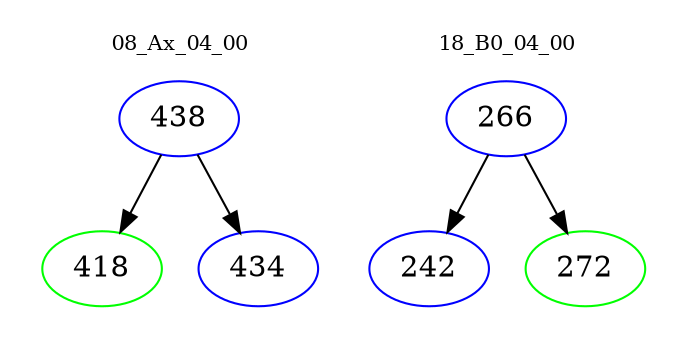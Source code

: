 digraph{
subgraph cluster_0 {
color = white
label = "08_Ax_04_00";
fontsize=10;
T0_438 [label="438", color="blue"]
T0_438 -> T0_418 [color="black"]
T0_418 [label="418", color="green"]
T0_438 -> T0_434 [color="black"]
T0_434 [label="434", color="blue"]
}
subgraph cluster_1 {
color = white
label = "18_B0_04_00";
fontsize=10;
T1_266 [label="266", color="blue"]
T1_266 -> T1_242 [color="black"]
T1_242 [label="242", color="blue"]
T1_266 -> T1_272 [color="black"]
T1_272 [label="272", color="green"]
}
}
